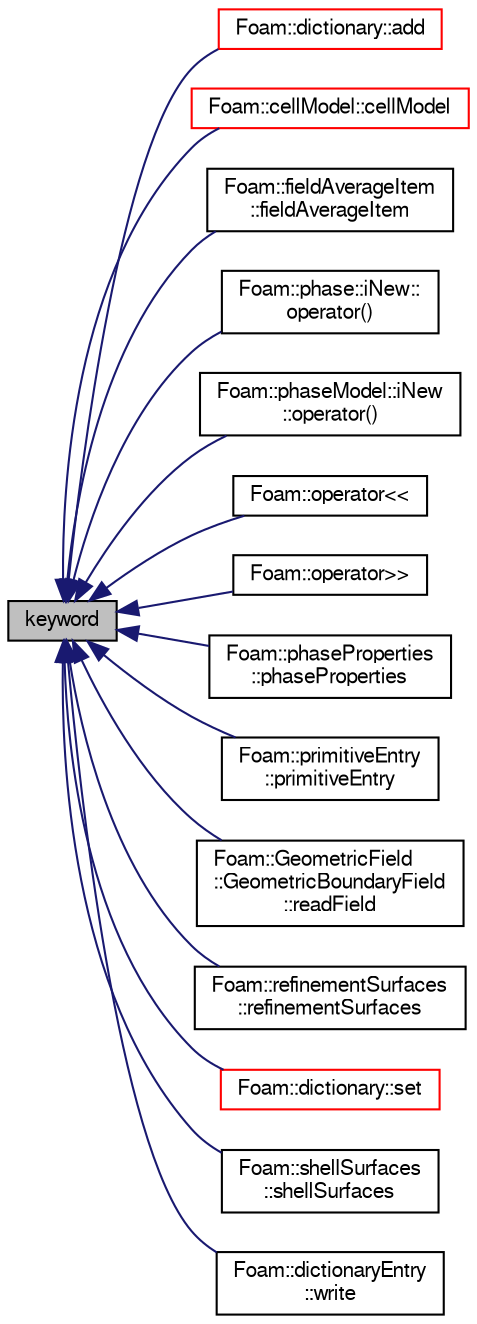 digraph "keyword"
{
  bgcolor="transparent";
  edge [fontname="FreeSans",fontsize="10",labelfontname="FreeSans",labelfontsize="10"];
  node [fontname="FreeSans",fontsize="10",shape=record];
  rankdir="LR";
  Node1 [label="keyword",height=0.2,width=0.4,color="black", fillcolor="grey75", style="filled" fontcolor="black"];
  Node1 -> Node2 [dir="back",color="midnightblue",fontsize="10",style="solid",fontname="FreeSans"];
  Node2 [label="Foam::dictionary::add",height=0.2,width=0.4,color="red",URL="$a00502.html#ac2ddcab42322c8d8af5e5830ab4d431b",tooltip="Add a new entry. "];
  Node1 -> Node3 [dir="back",color="midnightblue",fontsize="10",style="solid",fontname="FreeSans"];
  Node3 [label="Foam::cellModel::cellModel",height=0.2,width=0.4,color="red",URL="$a00208.html#a085357b9a0cf7ca32f77de1f1ac83d5f",tooltip="Construct from Istream. "];
  Node1 -> Node4 [dir="back",color="midnightblue",fontsize="10",style="solid",fontname="FreeSans"];
  Node4 [label="Foam::fieldAverageItem\l::fieldAverageItem",height=0.2,width=0.4,color="black",URL="$a00736.html#a03cb0966f132a5e1bdd813b9f347eaf3",tooltip="Construct from Istream. "];
  Node1 -> Node5 [dir="back",color="midnightblue",fontsize="10",style="solid",fontname="FreeSans"];
  Node5 [label="Foam::phase::iNew::\loperator()",height=0.2,width=0.4,color="black",URL="$a01041.html#a5c0b572c766936fe79642ae37b690df5"];
  Node1 -> Node6 [dir="back",color="midnightblue",fontsize="10",style="solid",fontname="FreeSans"];
  Node6 [label="Foam::phaseModel::iNew\l::operator()",height=0.2,width=0.4,color="black",URL="$a01039.html#ae95dfbd46024c595c9d962e961e141ed"];
  Node1 -> Node7 [dir="back",color="midnightblue",fontsize="10",style="solid",fontname="FreeSans"];
  Node7 [label="Foam::operator\<\<",height=0.2,width=0.4,color="black",URL="$a10237.html#af12d485521e7f637dae4f4cef86845c3"];
  Node1 -> Node8 [dir="back",color="midnightblue",fontsize="10",style="solid",fontname="FreeSans"];
  Node8 [label="Foam::operator\>\>",height=0.2,width=0.4,color="black",URL="$a10237.html#a10313e2510d88c8c1d1ad3baaff10a13"];
  Node1 -> Node9 [dir="back",color="midnightblue",fontsize="10",style="solid",fontname="FreeSans"];
  Node9 [label="Foam::phaseProperties\l::phaseProperties",height=0.2,width=0.4,color="black",URL="$a01792.html#a3b5b875ef8e2fad3fc424b37904a1446",tooltip="Construct from Istream. "];
  Node1 -> Node10 [dir="back",color="midnightblue",fontsize="10",style="solid",fontname="FreeSans"];
  Node10 [label="Foam::primitiveEntry\l::primitiveEntry",height=0.2,width=0.4,color="black",URL="$a01910.html#a19cbf4c2d66a5e53ac34e7c39012ce38",tooltip="Construct from keyword and a ITstream. "];
  Node1 -> Node11 [dir="back",color="midnightblue",fontsize="10",style="solid",fontname="FreeSans"];
  Node11 [label="Foam::GeometricField\l::GeometricBoundaryField\l::readField",height=0.2,width=0.4,color="black",URL="$a00895.html#a3b159706bf20959b4215e3c90e2cdb2f",tooltip="Read the boundary field. "];
  Node1 -> Node12 [dir="back",color="midnightblue",fontsize="10",style="solid",fontname="FreeSans"];
  Node12 [label="Foam::refinementSurfaces\l::refinementSurfaces",height=0.2,width=0.4,color="black",URL="$a02054.html#a3eecea7df2307ad6efac0393c421de74",tooltip="Construct from surfaces and dictionary. "];
  Node1 -> Node13 [dir="back",color="midnightblue",fontsize="10",style="solid",fontname="FreeSans"];
  Node13 [label="Foam::dictionary::set",height=0.2,width=0.4,color="red",URL="$a00502.html#a8396ca7a6d20d7aeebc8b1ac9e18460b",tooltip="Assign a new entry, overwrite any existing entry. "];
  Node1 -> Node14 [dir="back",color="midnightblue",fontsize="10",style="solid",fontname="FreeSans"];
  Node14 [label="Foam::shellSurfaces\l::shellSurfaces",height=0.2,width=0.4,color="black",URL="$a02224.html#a2c429cbb881bcc26360946abf9c5f3b9",tooltip="Construct from geometry and dictionary. "];
  Node1 -> Node15 [dir="back",color="midnightblue",fontsize="10",style="solid",fontname="FreeSans"];
  Node15 [label="Foam::dictionaryEntry\l::write",height=0.2,width=0.4,color="black",URL="$a00504.html#a0941061ad5a26be83b4107d05750ace6",tooltip="Write. "];
}
